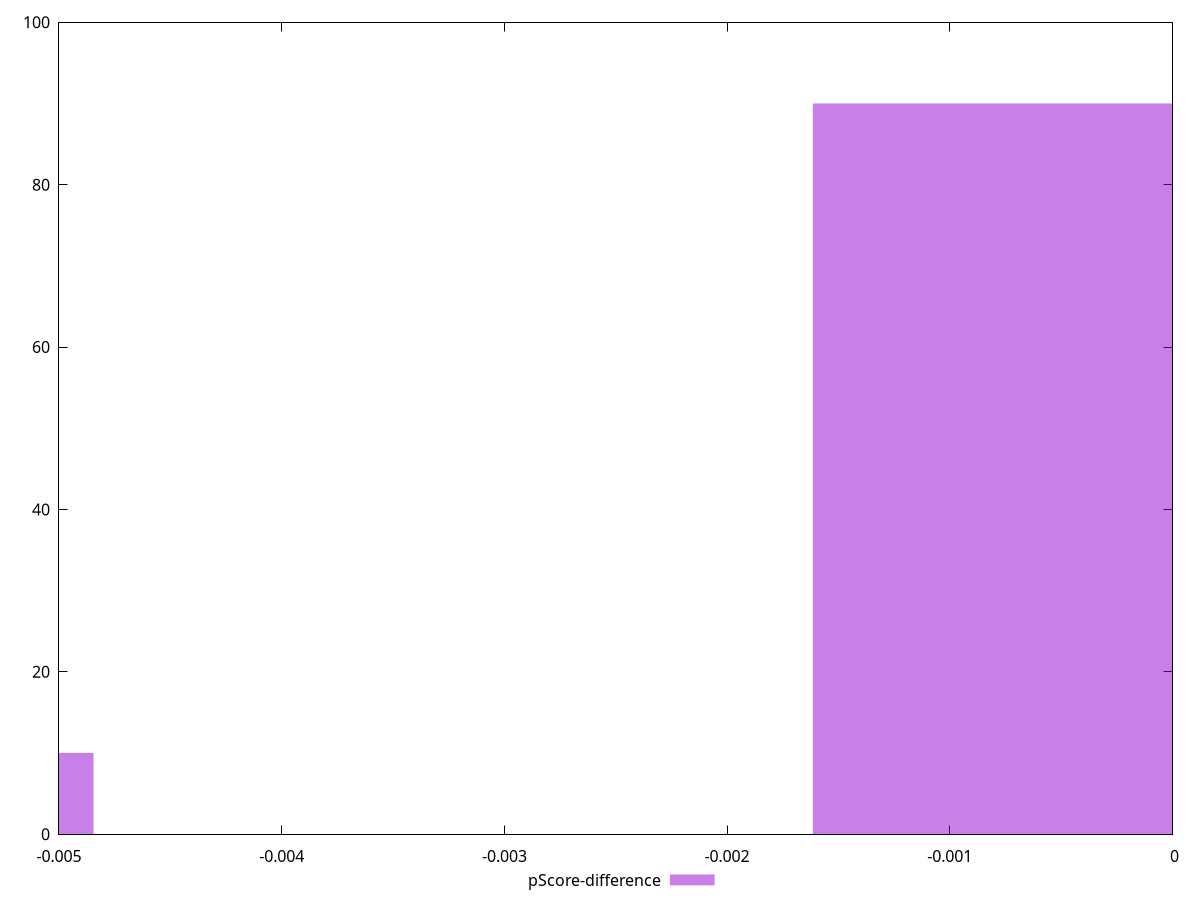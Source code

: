 reset

$pScoreDifference <<EOF
0 90
-0.006459920212890909 10
EOF

set key outside below
set boxwidth 0.0032299601064454545
set xrange [-0.0050000000000000044:0]
set yrange [0:100]
set trange [0:100]
set style fill transparent solid 0.5 noborder
set terminal svg size 640, 490 enhanced background rgb 'white'
set output "report_00019_2021-02-10T18-14-37.922Z//unminified-javascript/samples/pages+cached+noadtech/pScore-difference/histogram.svg"

plot $pScoreDifference title "pScore-difference" with boxes

reset
